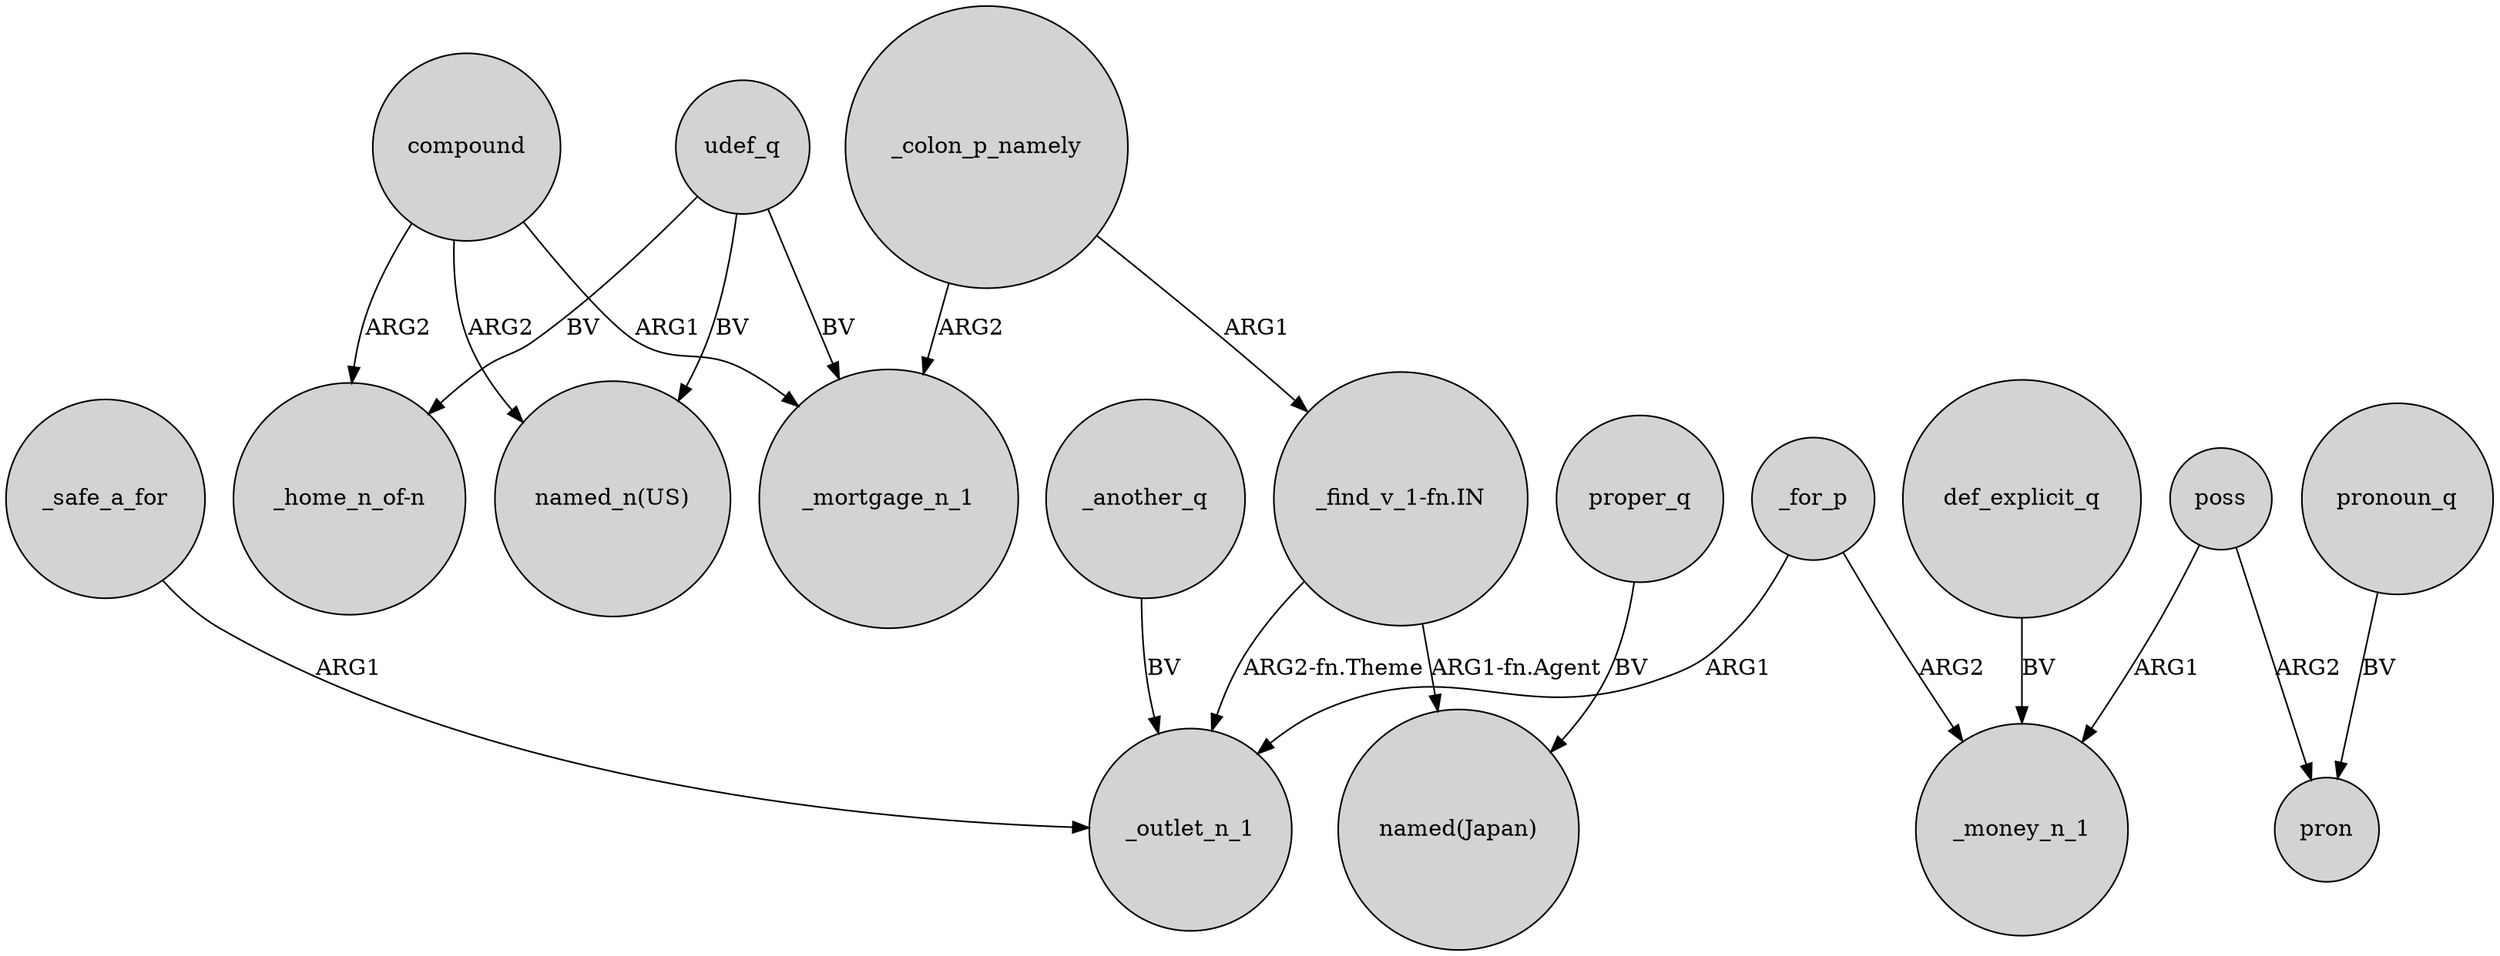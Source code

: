 digraph {
	node [shape=circle style=filled]
	_colon_p_namely -> _mortgage_n_1 [label=ARG2]
	udef_q -> "named_n(US)" [label=BV]
	_colon_p_namely -> "_find_v_1-fn.IN" [label=ARG1]
	poss -> pron [label=ARG2]
	udef_q -> _mortgage_n_1 [label=BV]
	"_find_v_1-fn.IN" -> _outlet_n_1 [label="ARG2-fn.Theme"]
	_for_p -> _money_n_1 [label=ARG2]
	_safe_a_for -> _outlet_n_1 [label=ARG1]
	udef_q -> "_home_n_of-n" [label=BV]
	proper_q -> "named(Japan)" [label=BV]
	_another_q -> _outlet_n_1 [label=BV]
	compound -> "named_n(US)" [label=ARG2]
	pronoun_q -> pron [label=BV]
	compound -> _mortgage_n_1 [label=ARG1]
	poss -> _money_n_1 [label=ARG1]
	"_find_v_1-fn.IN" -> "named(Japan)" [label="ARG1-fn.Agent"]
	compound -> "_home_n_of-n" [label=ARG2]
	_for_p -> _outlet_n_1 [label=ARG1]
	def_explicit_q -> _money_n_1 [label=BV]
}
